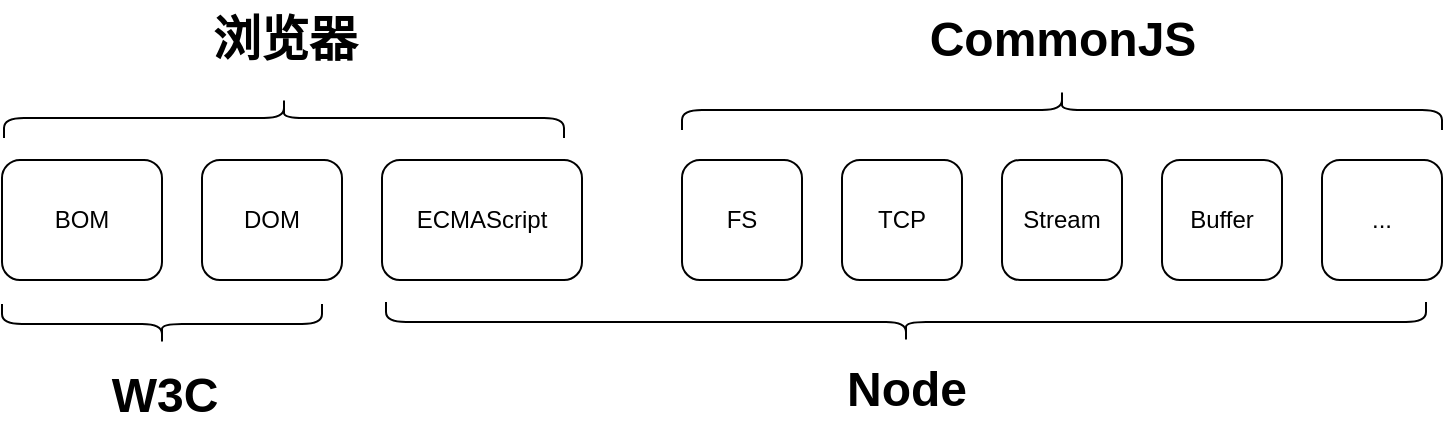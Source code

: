 <mxfile>
    <diagram id="zk_VctVCFq-E132zpicA" name="第 1 页">
        <mxGraphModel dx="990" dy="650" grid="1" gridSize="10" guides="1" tooltips="1" connect="1" arrows="1" fold="1" page="1" pageScale="1" pageWidth="827" pageHeight="1169" math="0" shadow="0">
            <root>
                <mxCell id="0"/>
                <mxCell id="1" parent="0"/>
                <mxCell id="2" value="BOM" style="rounded=1;whiteSpace=wrap;html=1;" vertex="1" parent="1">
                    <mxGeometry x="20" y="180" width="80" height="60" as="geometry"/>
                </mxCell>
                <mxCell id="3" value="DOM" style="rounded=1;whiteSpace=wrap;html=1;" vertex="1" parent="1">
                    <mxGeometry x="120" y="180" width="70" height="60" as="geometry"/>
                </mxCell>
                <mxCell id="4" value="ECMAScript" style="rounded=1;whiteSpace=wrap;html=1;" vertex="1" parent="1">
                    <mxGeometry x="210" y="180" width="100" height="60" as="geometry"/>
                </mxCell>
                <mxCell id="5" value="FS" style="rounded=1;whiteSpace=wrap;html=1;" vertex="1" parent="1">
                    <mxGeometry x="360" y="180" width="60" height="60" as="geometry"/>
                </mxCell>
                <mxCell id="6" value="TCP" style="rounded=1;whiteSpace=wrap;html=1;" vertex="1" parent="1">
                    <mxGeometry x="440" y="180" width="60" height="60" as="geometry"/>
                </mxCell>
                <mxCell id="7" value="Stream" style="rounded=1;whiteSpace=wrap;html=1;" vertex="1" parent="1">
                    <mxGeometry x="520" y="180" width="60" height="60" as="geometry"/>
                </mxCell>
                <mxCell id="8" value="Buffer" style="rounded=1;whiteSpace=wrap;html=1;" vertex="1" parent="1">
                    <mxGeometry x="600" y="180" width="60" height="60" as="geometry"/>
                </mxCell>
                <mxCell id="9" value="..." style="rounded=1;whiteSpace=wrap;html=1;" vertex="1" parent="1">
                    <mxGeometry x="680" y="180" width="60" height="60" as="geometry"/>
                </mxCell>
                <mxCell id="12" value="" style="shape=curlyBracket;whiteSpace=wrap;html=1;rounded=1;flipH=1;labelPosition=right;verticalLabelPosition=middle;align=left;verticalAlign=middle;rotation=-90;" vertex="1" parent="1">
                    <mxGeometry x="151" y="19" width="20" height="280" as="geometry"/>
                </mxCell>
                <mxCell id="13" value="浏览器" style="text;strokeColor=none;fillColor=none;html=1;fontSize=24;fontStyle=1;verticalAlign=middle;align=center;" vertex="1" parent="1">
                    <mxGeometry x="111" y="100" width="100" height="40" as="geometry"/>
                </mxCell>
                <mxCell id="15" value="" style="shape=curlyBracket;whiteSpace=wrap;html=1;rounded=1;flipH=1;labelPosition=right;verticalLabelPosition=middle;align=left;verticalAlign=middle;rotation=-90;" vertex="1" parent="1">
                    <mxGeometry x="540" y="-35" width="20" height="380" as="geometry"/>
                </mxCell>
                <mxCell id="16" value="CommonJS" style="text;strokeColor=none;fillColor=none;html=1;fontSize=24;fontStyle=1;verticalAlign=middle;align=center;" vertex="1" parent="1">
                    <mxGeometry x="500" y="100" width="100" height="40" as="geometry"/>
                </mxCell>
                <mxCell id="18" value="" style="shape=curlyBracket;whiteSpace=wrap;html=1;rounded=1;labelPosition=left;verticalLabelPosition=middle;align=right;verticalAlign=middle;rotation=-90;" vertex="1" parent="1">
                    <mxGeometry x="90" y="182" width="20" height="160" as="geometry"/>
                </mxCell>
                <mxCell id="19" value="W3C" style="text;strokeColor=none;fillColor=none;html=1;fontSize=24;fontStyle=1;verticalAlign=middle;align=center;" vertex="1" parent="1">
                    <mxGeometry x="51" y="278" width="100" height="40" as="geometry"/>
                </mxCell>
                <mxCell id="20" value="" style="shape=curlyBracket;whiteSpace=wrap;html=1;rounded=1;labelPosition=left;verticalLabelPosition=middle;align=right;verticalAlign=middle;rotation=-90;" vertex="1" parent="1">
                    <mxGeometry x="462" y="1" width="20" height="520" as="geometry"/>
                </mxCell>
                <mxCell id="21" value="Node" style="text;strokeColor=none;fillColor=none;html=1;fontSize=24;fontStyle=1;verticalAlign=middle;align=center;" vertex="1" parent="1">
                    <mxGeometry x="422" y="275" width="100" height="40" as="geometry"/>
                </mxCell>
            </root>
        </mxGraphModel>
    </diagram>
</mxfile>